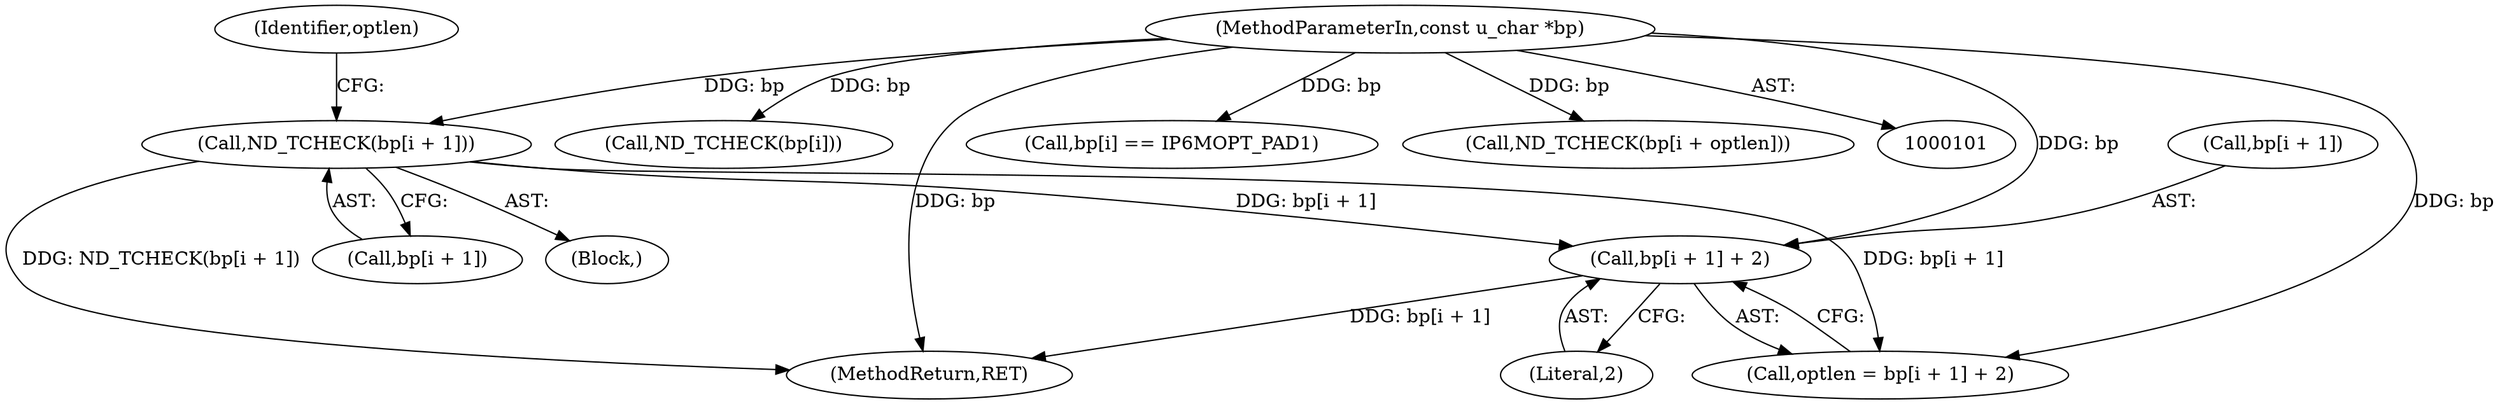 digraph "0_tcpdump_5338aac7b8b880b0c5e0c15e27dadc44c5559284@array" {
"1000149" [label="(Call,bp[i + 1] + 2)"];
"1000141" [label="(Call,ND_TCHECK(bp[i + 1]))"];
"1000103" [label="(MethodParameterIn,const u_char *bp)"];
"1000148" [label="(Identifier,optlen)"];
"1000141" [label="(Call,ND_TCHECK(bp[i + 1]))"];
"1000150" [label="(Call,bp[i + 1])"];
"1000119" [label="(Call,ND_TCHECK(bp[i]))"];
"1000149" [label="(Call,bp[i + 1] + 2)"];
"1000140" [label="(Block,)"];
"1000124" [label="(Call,bp[i] == IP6MOPT_PAD1)"];
"1000147" [label="(Call,optlen = bp[i + 1] + 2)"];
"1000142" [label="(Call,bp[i + 1])"];
"1000165" [label="(Call,ND_TCHECK(bp[i + optlen]))"];
"1000103" [label="(MethodParameterIn,const u_char *bp)"];
"1000155" [label="(Literal,2)"];
"1000372" [label="(MethodReturn,RET)"];
"1000149" -> "1000147"  [label="AST: "];
"1000149" -> "1000155"  [label="CFG: "];
"1000150" -> "1000149"  [label="AST: "];
"1000155" -> "1000149"  [label="AST: "];
"1000147" -> "1000149"  [label="CFG: "];
"1000149" -> "1000372"  [label="DDG: bp[i + 1]"];
"1000141" -> "1000149"  [label="DDG: bp[i + 1]"];
"1000103" -> "1000149"  [label="DDG: bp"];
"1000141" -> "1000140"  [label="AST: "];
"1000141" -> "1000142"  [label="CFG: "];
"1000142" -> "1000141"  [label="AST: "];
"1000148" -> "1000141"  [label="CFG: "];
"1000141" -> "1000372"  [label="DDG: ND_TCHECK(bp[i + 1])"];
"1000103" -> "1000141"  [label="DDG: bp"];
"1000141" -> "1000147"  [label="DDG: bp[i + 1]"];
"1000103" -> "1000101"  [label="AST: "];
"1000103" -> "1000372"  [label="DDG: bp"];
"1000103" -> "1000119"  [label="DDG: bp"];
"1000103" -> "1000124"  [label="DDG: bp"];
"1000103" -> "1000147"  [label="DDG: bp"];
"1000103" -> "1000165"  [label="DDG: bp"];
}
